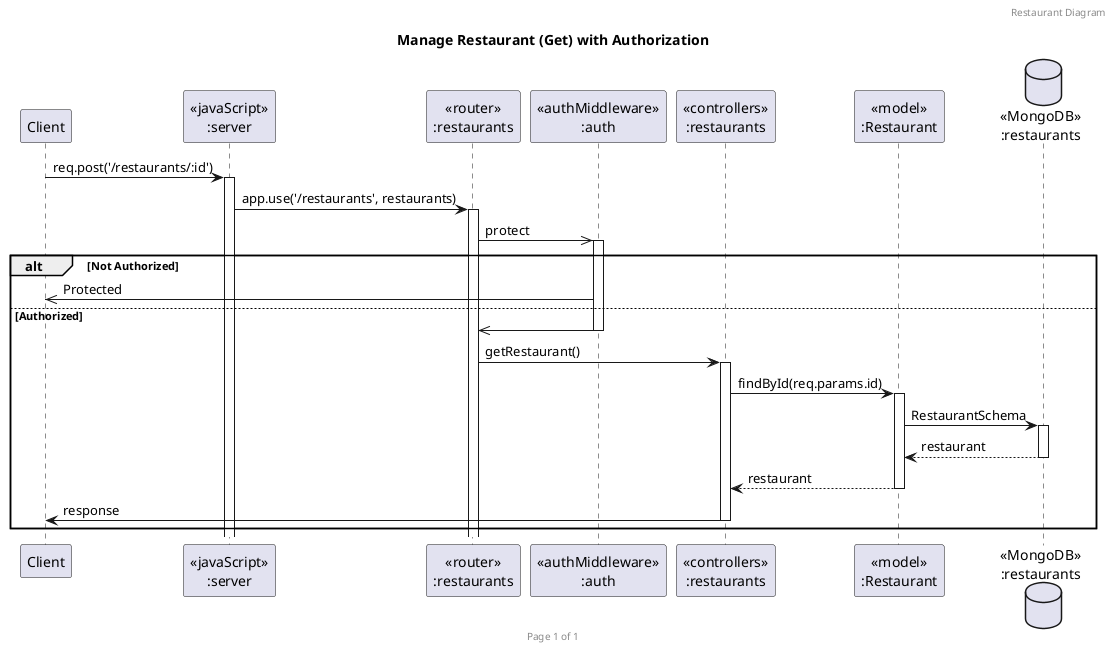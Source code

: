 @startuml
header Restaurant Diagram
footer Page %page% of %lastpage%
title "Manage Restaurant (Get) with Authorization"

participant "Client" as client
participant "<<javaScript>>\n:server" as server
participant "<<router>>\n:restaurants" as routerRestaurants
participant "<<authMiddleware>>\n:auth" as authMiddleware
participant "<<controllers>>\n:restaurants" as controllersRestaurants
participant "<<model>>\n:Restaurant" as modelRestaurant
database "<<MongoDB>>\n:restaurants" as RestaurantsDatabase

client->server ++:req.post('/restaurants/:id')
server->routerRestaurants ++:app.use('/restaurants', restaurants)
routerRestaurants->>authMiddleware ++:protect

alt Not Authorized
    authMiddleware->>client :Protected
else Authorized
    authMiddleware->>routerRestaurants -- :
    routerRestaurants->controllersRestaurants ++:getRestaurant()
    controllersRestaurants->modelRestaurant ++:findById(req.params.id)
    modelRestaurant ->RestaurantsDatabase ++: RestaurantSchema
    RestaurantsDatabase --> modelRestaurant --: restaurant
    controllersRestaurants <-- modelRestaurant --: restaurant
    controllersRestaurants->client --:response
end



@enduml